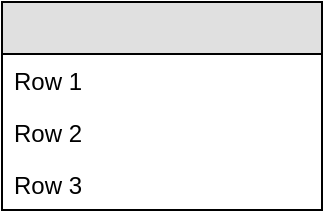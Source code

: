 <mxfile version="12.3.3" type="device" pages="1"><diagram id="85LuzKL_c4HbYvfZT2sP" name="Pagina-1"><mxGraphModel dx="688" dy="832" grid="1" gridSize="10" guides="1" tooltips="1" connect="1" arrows="1" fold="1" page="1" pageScale="1" pageWidth="827" pageHeight="1169" math="0" shadow="0"><root><mxCell id="0"/><mxCell id="1" parent="0"/><mxCell id="py9edLyc-tWd0My7EIt6-1" value="" style="swimlane;fontStyle=0;childLayout=stackLayout;horizontal=1;startSize=26;fillColor=#e0e0e0;horizontalStack=0;resizeParent=1;resizeParentMax=0;resizeLast=0;collapsible=1;marginBottom=0;swimlaneFillColor=#ffffff;align=center;fontSize=14;" parent="1" vertex="1"><mxGeometry x="40" y="40" width="160" height="104" as="geometry"/></mxCell><mxCell id="py9edLyc-tWd0My7EIt6-2" value="Row 1" style="text;strokeColor=none;fillColor=none;spacingLeft=4;spacingRight=4;overflow=hidden;rotatable=0;points=[[0,0.5],[1,0.5]];portConstraint=eastwest;fontSize=12;" parent="py9edLyc-tWd0My7EIt6-1" vertex="1"><mxGeometry y="26" width="160" height="26" as="geometry"/></mxCell><mxCell id="py9edLyc-tWd0My7EIt6-3" value="Row 2" style="text;strokeColor=none;fillColor=none;spacingLeft=4;spacingRight=4;overflow=hidden;rotatable=0;points=[[0,0.5],[1,0.5]];portConstraint=eastwest;fontSize=12;" parent="py9edLyc-tWd0My7EIt6-1" vertex="1"><mxGeometry y="52" width="160" height="26" as="geometry"/></mxCell><mxCell id="py9edLyc-tWd0My7EIt6-4" value="Row 3" style="text;strokeColor=none;fillColor=none;spacingLeft=4;spacingRight=4;overflow=hidden;rotatable=0;points=[[0,0.5],[1,0.5]];portConstraint=eastwest;fontSize=12;" parent="py9edLyc-tWd0My7EIt6-1" vertex="1"><mxGeometry y="78" width="160" height="26" as="geometry"/></mxCell></root></mxGraphModel></diagram></mxfile>